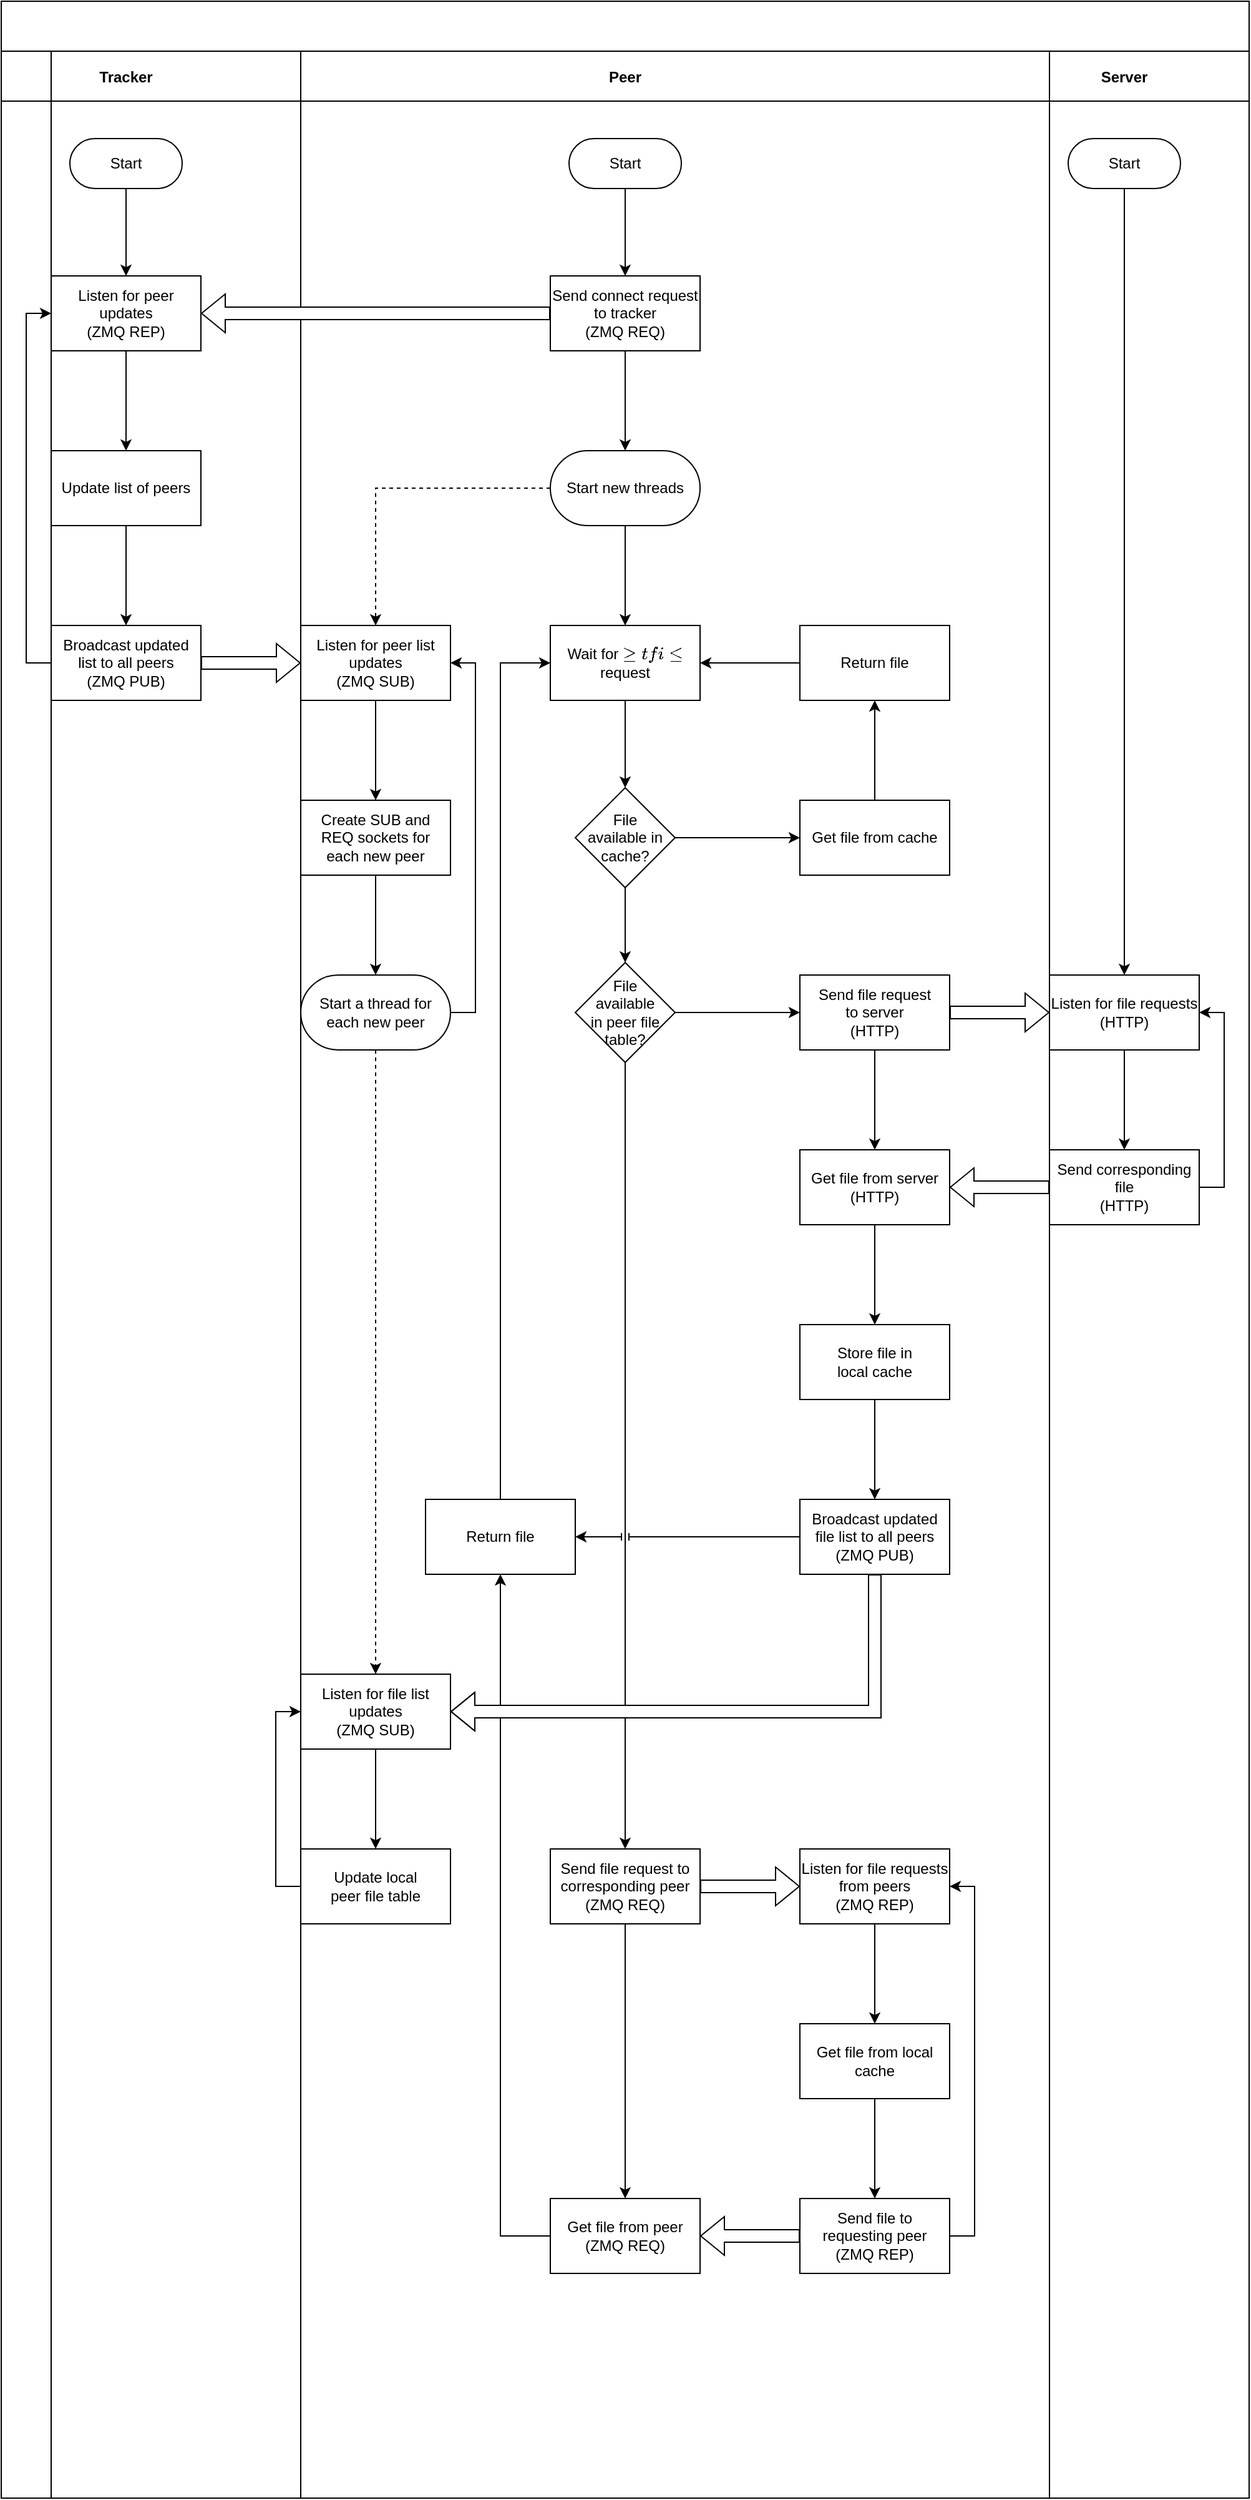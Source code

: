 <mxfile version="15.5.8" type="github">
  <diagram id="kgpKYQtTHZ0yAKxKKP6v" name="Page-1">
    <mxGraphModel dx="3054" dy="1208" grid="1" gridSize="10" guides="1" tooltips="1" connect="1" arrows="1" fold="1" page="1" pageScale="1" pageWidth="850" pageHeight="1100" math="0" shadow="0">
      <root>
        <mxCell id="0" />
        <mxCell id="1" parent="0" />
        <mxCell id="3nuBFxr9cyL0pnOWT2aG-1" value="" style="shape=table;childLayout=tableLayout;startSize=40;collapsible=0;recursiveResize=0;expand=0;fillColor=none;fontStyle=1" parent="1" vertex="1">
          <mxGeometry x="-60" y="70" width="1000" height="2000" as="geometry" />
        </mxCell>
        <mxCell id="3nuBFxr9cyL0pnOWT2aG-3" value="" style="shape=tableRow;horizontal=0;swimlaneHead=0;swimlaneBody=0;top=0;left=0;bottom=0;right=0;fillColor=none;points=[[0,0.5],[1,0.5]];portConstraint=eastwest;startSize=40;collapsible=0;recursiveResize=0;expand=0;fontStyle=1;" parent="3nuBFxr9cyL0pnOWT2aG-1" vertex="1">
          <mxGeometry y="40" width="1000" height="1960" as="geometry" />
        </mxCell>
        <mxCell id="3nuBFxr9cyL0pnOWT2aG-4" value="Tracker" style="swimlane;swimlaneHead=0;swimlaneBody=0;connectable=0;fillColor=none;startSize=40;collapsible=0;recursiveResize=0;expand=0;fontStyle=1;" parent="3nuBFxr9cyL0pnOWT2aG-3" vertex="1">
          <mxGeometry width="200" height="1960" as="geometry">
            <mxRectangle width="200" height="1960" as="alternateBounds" />
          </mxGeometry>
        </mxCell>
        <mxCell id="-Wg5E6yIQ6_IQyJF35NC-36" value="Update list of peers" style="whiteSpace=wrap;html=1;rounded=0;glass=0;arcSize=50;" parent="3nuBFxr9cyL0pnOWT2aG-4" vertex="1">
          <mxGeometry x="40" y="320" width="120" height="60" as="geometry" />
        </mxCell>
        <mxCell id="-Wg5E6yIQ6_IQyJF35NC-38" value="&lt;div&gt;Broadcast updated list to all peers&lt;/div&gt;&lt;div&gt;(ZMQ PUB)&lt;/div&gt;" style="whiteSpace=wrap;html=1;rounded=0;glass=0;arcSize=50;" parent="3nuBFxr9cyL0pnOWT2aG-4" vertex="1">
          <mxGeometry x="40" y="460" width="120" height="60" as="geometry" />
        </mxCell>
        <mxCell id="-Wg5E6yIQ6_IQyJF35NC-39" value="" style="edgeStyle=orthogonalEdgeStyle;rounded=0;orthogonalLoop=1;jettySize=auto;html=1;" parent="3nuBFxr9cyL0pnOWT2aG-4" source="-Wg5E6yIQ6_IQyJF35NC-36" target="-Wg5E6yIQ6_IQyJF35NC-38" edge="1">
          <mxGeometry relative="1" as="geometry" />
        </mxCell>
        <mxCell id="-Wg5E6yIQ6_IQyJF35NC-58" value="Start" style="rounded=1;whiteSpace=wrap;html=1;arcSize=50;" parent="3nuBFxr9cyL0pnOWT2aG-4" vertex="1">
          <mxGeometry x="55" y="70" width="90" height="40" as="geometry" />
        </mxCell>
        <mxCell id="3nuBFxr9cyL0pnOWT2aG-8" value="Peer" style="swimlane;swimlaneHead=0;swimlaneBody=0;connectable=0;fillColor=none;startSize=40;collapsible=0;recursiveResize=0;expand=0;fontStyle=1;" parent="3nuBFxr9cyL0pnOWT2aG-3" vertex="1">
          <mxGeometry x="200" width="600" height="1960" as="geometry">
            <mxRectangle width="600" height="1960" as="alternateBounds" />
          </mxGeometry>
        </mxCell>
        <mxCell id="3nuBFxr9cyL0pnOWT2aG-6" value="Start" style="rounded=1;whiteSpace=wrap;html=1;arcSize=50;" parent="3nuBFxr9cyL0pnOWT2aG-8" vertex="1">
          <mxGeometry x="255" y="70" width="90" height="40" as="geometry" />
        </mxCell>
        <mxCell id="-Wg5E6yIQ6_IQyJF35NC-44" value="&lt;div&gt;Listen for peer list updates&lt;/div&gt;&lt;div&gt;(ZMQ SUB)&lt;/div&gt;" style="whiteSpace=wrap;html=1;rounded=0;glass=0;arcSize=50;" parent="3nuBFxr9cyL0pnOWT2aG-8" vertex="1">
          <mxGeometry x="40" y="460" width="120" height="60" as="geometry" />
        </mxCell>
        <mxCell id="wjNufGtqsJr1eFAkO-c2-26" value="" style="edgeStyle=orthogonalEdgeStyle;rounded=0;orthogonalLoop=1;jettySize=auto;html=1;" edge="1" parent="3nuBFxr9cyL0pnOWT2aG-8" source="wjNufGtqsJr1eFAkO-c2-23" target="wjNufGtqsJr1eFAkO-c2-25">
          <mxGeometry relative="1" as="geometry" />
        </mxCell>
        <mxCell id="wjNufGtqsJr1eFAkO-c2-29" value="" style="edgeStyle=orthogonalEdgeStyle;rounded=0;orthogonalLoop=1;jettySize=auto;html=1;" edge="1" parent="3nuBFxr9cyL0pnOWT2aG-8" source="wjNufGtqsJr1eFAkO-c2-25" target="wjNufGtqsJr1eFAkO-c2-28">
          <mxGeometry relative="1" as="geometry" />
        </mxCell>
        <mxCell id="wjNufGtqsJr1eFAkO-c2-15" value="Wait for `get file` request" style="whiteSpace=wrap;html=1;rounded=0;glass=0;arcSize=50;" vertex="1" parent="3nuBFxr9cyL0pnOWT2aG-8">
          <mxGeometry x="240" y="460" width="120" height="60" as="geometry" />
        </mxCell>
        <mxCell id="wjNufGtqsJr1eFAkO-c2-45" style="edgeStyle=orthogonalEdgeStyle;rounded=0;orthogonalLoop=1;jettySize=auto;html=1;exitX=1;exitY=0.5;exitDx=0;exitDy=0;entryX=0;entryY=0.5;entryDx=0;entryDy=0;fillColor=default;" edge="1" parent="3nuBFxr9cyL0pnOWT2aG-8" source="wjNufGtqsJr1eFAkO-c2-19" target="wjNufGtqsJr1eFAkO-c2-43">
          <mxGeometry relative="1" as="geometry" />
        </mxCell>
        <mxCell id="wjNufGtqsJr1eFAkO-c2-19" value="&lt;div&gt;File&lt;/div&gt;&lt;div&gt;available in&lt;/div&gt;&lt;div&gt;cache?&lt;/div&gt;" style="rhombus;whiteSpace=wrap;html=1;rounded=0;glass=0;arcSize=50;" vertex="1" parent="3nuBFxr9cyL0pnOWT2aG-8">
          <mxGeometry x="260" y="590" width="80" height="80" as="geometry" />
        </mxCell>
        <mxCell id="wjNufGtqsJr1eFAkO-c2-20" value="" style="edgeStyle=orthogonalEdgeStyle;rounded=0;orthogonalLoop=1;jettySize=auto;html=1;" edge="1" parent="3nuBFxr9cyL0pnOWT2aG-8" source="wjNufGtqsJr1eFAkO-c2-15" target="wjNufGtqsJr1eFAkO-c2-19">
          <mxGeometry relative="1" as="geometry" />
        </mxCell>
        <mxCell id="wjNufGtqsJr1eFAkO-c2-23" value="&lt;div&gt;File&lt;/div&gt;&lt;div&gt;available&lt;/div&gt;&lt;div&gt;in peer file&lt;/div&gt;&lt;div&gt;table?&lt;br&gt;&lt;/div&gt;" style="rhombus;whiteSpace=wrap;html=1;rounded=0;glass=0;arcSize=50;" vertex="1" parent="3nuBFxr9cyL0pnOWT2aG-8">
          <mxGeometry x="260" y="730" width="80" height="80" as="geometry" />
        </mxCell>
        <mxCell id="wjNufGtqsJr1eFAkO-c2-24" value="" style="edgeStyle=orthogonalEdgeStyle;rounded=0;orthogonalLoop=1;jettySize=auto;html=1;" edge="1" parent="3nuBFxr9cyL0pnOWT2aG-8" source="wjNufGtqsJr1eFAkO-c2-19" target="wjNufGtqsJr1eFAkO-c2-23">
          <mxGeometry relative="1" as="geometry" />
        </mxCell>
        <mxCell id="wjNufGtqsJr1eFAkO-c2-37" style="edgeStyle=orthogonalEdgeStyle;rounded=0;orthogonalLoop=1;jettySize=auto;html=1;exitX=1;exitY=0.5;exitDx=0;exitDy=0;entryX=0;entryY=0.5;entryDx=0;entryDy=0;shape=flexArrow;fillColor=default;" edge="1" parent="3nuBFxr9cyL0pnOWT2aG-8" source="wjNufGtqsJr1eFAkO-c2-25" target="wjNufGtqsJr1eFAkO-c2-3">
          <mxGeometry relative="1" as="geometry" />
        </mxCell>
        <mxCell id="wjNufGtqsJr1eFAkO-c2-25" value="&lt;div&gt;Send file request to corresponding peer&lt;/div&gt;&lt;div&gt;(ZMQ REQ)&lt;br&gt;&lt;/div&gt;" style="whiteSpace=wrap;html=1;rounded=0;glass=0;arcSize=50;" vertex="1" parent="3nuBFxr9cyL0pnOWT2aG-8">
          <mxGeometry x="240" y="1440" width="120" height="60" as="geometry" />
        </mxCell>
        <mxCell id="wjNufGtqsJr1eFAkO-c2-73" style="edgeStyle=orthogonalEdgeStyle;rounded=0;orthogonalLoop=1;jettySize=auto;html=1;exitX=0;exitY=0.5;exitDx=0;exitDy=0;entryX=0.5;entryY=1;entryDx=0;entryDy=0;fillColor=default;" edge="1" parent="3nuBFxr9cyL0pnOWT2aG-8" source="wjNufGtqsJr1eFAkO-c2-28" target="wjNufGtqsJr1eFAkO-c2-40">
          <mxGeometry relative="1" as="geometry" />
        </mxCell>
        <mxCell id="wjNufGtqsJr1eFAkO-c2-28" value="&lt;div&gt;Get file from peer&lt;/div&gt;&lt;div&gt;(ZMQ REQ)&lt;br&gt;&lt;/div&gt;" style="whiteSpace=wrap;html=1;rounded=0;glass=0;arcSize=50;" vertex="1" parent="3nuBFxr9cyL0pnOWT2aG-8">
          <mxGeometry x="240" y="1720" width="120" height="60" as="geometry" />
        </mxCell>
        <mxCell id="wjNufGtqsJr1eFAkO-c2-3" value="&lt;div&gt;Listen for file requests from peers&lt;/div&gt;&lt;div&gt;(ZMQ REP)&lt;br&gt;&lt;/div&gt;" style="whiteSpace=wrap;html=1;rounded=0;glass=0;arcSize=50;" vertex="1" parent="3nuBFxr9cyL0pnOWT2aG-8">
          <mxGeometry x="440" y="1440" width="120" height="60" as="geometry" />
        </mxCell>
        <mxCell id="wjNufGtqsJr1eFAkO-c2-5" value="&lt;div&gt;Get file from local cache&lt;/div&gt;" style="whiteSpace=wrap;html=1;rounded=0;glass=0;arcSize=50;" vertex="1" parent="3nuBFxr9cyL0pnOWT2aG-8">
          <mxGeometry x="440" y="1580" width="120" height="60" as="geometry" />
        </mxCell>
        <mxCell id="wjNufGtqsJr1eFAkO-c2-34" style="edgeStyle=orthogonalEdgeStyle;rounded=0;orthogonalLoop=1;jettySize=auto;html=1;exitX=1;exitY=0.5;exitDx=0;exitDy=0;entryX=1;entryY=0.5;entryDx=0;entryDy=0;" edge="1" parent="3nuBFxr9cyL0pnOWT2aG-8" source="wjNufGtqsJr1eFAkO-c2-7" target="wjNufGtqsJr1eFAkO-c2-3">
          <mxGeometry relative="1" as="geometry" />
        </mxCell>
        <mxCell id="wjNufGtqsJr1eFAkO-c2-39" style="edgeStyle=orthogonalEdgeStyle;shape=flexArrow;rounded=0;orthogonalLoop=1;jettySize=auto;html=1;exitX=0;exitY=0.5;exitDx=0;exitDy=0;entryX=1;entryY=0.5;entryDx=0;entryDy=0;fillColor=default;" edge="1" parent="3nuBFxr9cyL0pnOWT2aG-8" source="wjNufGtqsJr1eFAkO-c2-7" target="wjNufGtqsJr1eFAkO-c2-28">
          <mxGeometry relative="1" as="geometry" />
        </mxCell>
        <mxCell id="wjNufGtqsJr1eFAkO-c2-7" value="&lt;div&gt;Send file to requesting peer&lt;/div&gt;&lt;div&gt;(ZMQ REP)&lt;br&gt;&lt;/div&gt;" style="whiteSpace=wrap;html=1;rounded=0;glass=0;arcSize=50;" vertex="1" parent="3nuBFxr9cyL0pnOWT2aG-8">
          <mxGeometry x="440" y="1720" width="120" height="60" as="geometry" />
        </mxCell>
        <mxCell id="wjNufGtqsJr1eFAkO-c2-6" value="" style="edgeStyle=orthogonalEdgeStyle;rounded=0;orthogonalLoop=1;jettySize=auto;html=1;" edge="1" parent="3nuBFxr9cyL0pnOWT2aG-8" source="wjNufGtqsJr1eFAkO-c2-3" target="wjNufGtqsJr1eFAkO-c2-5">
          <mxGeometry relative="1" as="geometry" />
        </mxCell>
        <mxCell id="wjNufGtqsJr1eFAkO-c2-8" value="" style="edgeStyle=orthogonalEdgeStyle;rounded=0;orthogonalLoop=1;jettySize=auto;html=1;" edge="1" parent="3nuBFxr9cyL0pnOWT2aG-8" source="wjNufGtqsJr1eFAkO-c2-5" target="wjNufGtqsJr1eFAkO-c2-7">
          <mxGeometry relative="1" as="geometry" />
        </mxCell>
        <mxCell id="wjNufGtqsJr1eFAkO-c2-43" value="Get file from cache" style="whiteSpace=wrap;html=1;rounded=0;glass=0;arcSize=50;" vertex="1" parent="3nuBFxr9cyL0pnOWT2aG-8">
          <mxGeometry x="440" y="600" width="120" height="60" as="geometry" />
        </mxCell>
        <mxCell id="wjNufGtqsJr1eFAkO-c2-49" value="&lt;div&gt;Send file request&lt;/div&gt;&lt;div&gt;to server&lt;/div&gt;&lt;div&gt;(HTTP)&lt;br&gt;&lt;/div&gt;" style="whiteSpace=wrap;html=1;rounded=0;glass=0;arcSize=50;" vertex="1" parent="3nuBFxr9cyL0pnOWT2aG-8">
          <mxGeometry x="440" y="740" width="120" height="60" as="geometry" />
        </mxCell>
        <mxCell id="wjNufGtqsJr1eFAkO-c2-50" value="" style="edgeStyle=orthogonalEdgeStyle;rounded=0;orthogonalLoop=1;jettySize=auto;html=1;fillColor=default;" edge="1" parent="3nuBFxr9cyL0pnOWT2aG-8" source="wjNufGtqsJr1eFAkO-c2-23" target="wjNufGtqsJr1eFAkO-c2-49">
          <mxGeometry relative="1" as="geometry" />
        </mxCell>
        <mxCell id="-Wg5E6yIQ6_IQyJF35NC-72" value="&lt;div&gt;Listen for file list updates&lt;/div&gt;&lt;div&gt;(ZMQ SUB)&lt;br&gt;&lt;/div&gt;" style="whiteSpace=wrap;html=1;rounded=0;glass=0;arcSize=50;" parent="3nuBFxr9cyL0pnOWT2aG-8" vertex="1">
          <mxGeometry x="40" y="1300" width="120" height="60" as="geometry" />
        </mxCell>
        <mxCell id="wjNufGtqsJr1eFAkO-c2-9" value="&lt;div&gt;Update local&lt;/div&gt;&lt;div&gt;peer file table&lt;/div&gt;" style="whiteSpace=wrap;html=1;rounded=0;glass=0;arcSize=50;" vertex="1" parent="3nuBFxr9cyL0pnOWT2aG-8">
          <mxGeometry x="40" y="1440" width="120" height="60" as="geometry" />
        </mxCell>
        <mxCell id="wjNufGtqsJr1eFAkO-c2-10" value="" style="edgeStyle=orthogonalEdgeStyle;rounded=0;orthogonalLoop=1;jettySize=auto;html=1;" edge="1" parent="3nuBFxr9cyL0pnOWT2aG-8" source="-Wg5E6yIQ6_IQyJF35NC-72" target="wjNufGtqsJr1eFAkO-c2-9">
          <mxGeometry relative="1" as="geometry" />
        </mxCell>
        <mxCell id="wjNufGtqsJr1eFAkO-c2-12" style="edgeStyle=orthogonalEdgeStyle;rounded=0;orthogonalLoop=1;jettySize=auto;html=1;exitX=0;exitY=0.5;exitDx=0;exitDy=0;entryX=0;entryY=0.5;entryDx=0;entryDy=0;" edge="1" parent="3nuBFxr9cyL0pnOWT2aG-8" source="wjNufGtqsJr1eFAkO-c2-9" target="-Wg5E6yIQ6_IQyJF35NC-72">
          <mxGeometry relative="1" as="geometry" />
        </mxCell>
        <mxCell id="wjNufGtqsJr1eFAkO-c2-74" style="edgeStyle=orthogonalEdgeStyle;rounded=0;orthogonalLoop=1;jettySize=auto;html=1;exitX=0.5;exitY=0;exitDx=0;exitDy=0;entryX=0;entryY=0.5;entryDx=0;entryDy=0;fillColor=default;" edge="1" parent="3nuBFxr9cyL0pnOWT2aG-8" source="wjNufGtqsJr1eFAkO-c2-40" target="wjNufGtqsJr1eFAkO-c2-15">
          <mxGeometry relative="1" as="geometry" />
        </mxCell>
        <mxCell id="wjNufGtqsJr1eFAkO-c2-40" value="Return file" style="whiteSpace=wrap;html=1;rounded=0;glass=0;arcSize=50;" vertex="1" parent="3nuBFxr9cyL0pnOWT2aG-8">
          <mxGeometry x="140" y="1160" width="120" height="60" as="geometry" />
        </mxCell>
        <mxCell id="3nuBFxr9cyL0pnOWT2aG-11" value="Server" style="swimlane;swimlaneHead=0;swimlaneBody=0;connectable=0;fillColor=none;startSize=40;collapsible=0;recursiveResize=0;expand=0;fontStyle=1;" parent="3nuBFxr9cyL0pnOWT2aG-3" vertex="1">
          <mxGeometry x="800" width="200" height="1960" as="geometry">
            <mxRectangle width="200" height="1960" as="alternateBounds" />
          </mxGeometry>
        </mxCell>
        <mxCell id="3nuBFxr9cyL0pnOWT2aG-14" value="Start" style="rounded=1;whiteSpace=wrap;html=1;arcSize=50;" parent="3nuBFxr9cyL0pnOWT2aG-11" vertex="1">
          <mxGeometry x="55" y="70" width="90" height="40" as="geometry" />
        </mxCell>
        <mxCell id="wjNufGtqsJr1eFAkO-c2-51" value="&lt;div&gt;Listen for file requests&lt;/div&gt;&lt;div&gt;(HTTP)&lt;br&gt;&lt;/div&gt;" style="whiteSpace=wrap;html=1;rounded=0;arcSize=50;" vertex="1" parent="3nuBFxr9cyL0pnOWT2aG-11">
          <mxGeometry x="40" y="740" width="120" height="60" as="geometry" />
        </mxCell>
        <mxCell id="wjNufGtqsJr1eFAkO-c2-52" value="" style="edgeStyle=orthogonalEdgeStyle;rounded=0;orthogonalLoop=1;jettySize=auto;html=1;fillColor=default;" edge="1" parent="3nuBFxr9cyL0pnOWT2aG-11" source="3nuBFxr9cyL0pnOWT2aG-14" target="wjNufGtqsJr1eFAkO-c2-51">
          <mxGeometry relative="1" as="geometry" />
        </mxCell>
        <mxCell id="-Wg5E6yIQ6_IQyJF35NC-65" style="edgeStyle=orthogonalEdgeStyle;rounded=0;orthogonalLoop=1;jettySize=auto;html=1;exitX=1;exitY=0.5;exitDx=0;exitDy=0;entryX=0;entryY=0.5;entryDx=0;entryDy=0;shape=flexArrow;fillColor=default;" parent="3nuBFxr9cyL0pnOWT2aG-3" source="-Wg5E6yIQ6_IQyJF35NC-38" target="-Wg5E6yIQ6_IQyJF35NC-44" edge="1">
          <mxGeometry relative="1" as="geometry" />
        </mxCell>
        <mxCell id="wjNufGtqsJr1eFAkO-c2-53" style="edgeStyle=orthogonalEdgeStyle;rounded=0;orthogonalLoop=1;jettySize=auto;html=1;exitX=1;exitY=0.5;exitDx=0;exitDy=0;entryX=0;entryY=0.5;entryDx=0;entryDy=0;fillColor=default;shape=flexArrow;" edge="1" parent="3nuBFxr9cyL0pnOWT2aG-3" source="wjNufGtqsJr1eFAkO-c2-49" target="wjNufGtqsJr1eFAkO-c2-51">
          <mxGeometry relative="1" as="geometry" />
        </mxCell>
        <mxCell id="-Wg5E6yIQ6_IQyJF35NC-41" value="" style="edgeStyle=orthogonalEdgeStyle;rounded=0;orthogonalLoop=1;jettySize=auto;html=1;" parent="1" source="-Wg5E6yIQ6_IQyJF35NC-34" target="-Wg5E6yIQ6_IQyJF35NC-40" edge="1">
          <mxGeometry relative="1" as="geometry" />
        </mxCell>
        <mxCell id="-Wg5E6yIQ6_IQyJF35NC-63" style="edgeStyle=orthogonalEdgeStyle;rounded=0;orthogonalLoop=1;jettySize=auto;html=1;exitX=0;exitY=0.5;exitDx=0;exitDy=0;entryX=1;entryY=0.5;entryDx=0;entryDy=0;shape=flexArrow;fillColor=default;" parent="1" source="-Wg5E6yIQ6_IQyJF35NC-34" target="-Wg5E6yIQ6_IQyJF35NC-60" edge="1">
          <mxGeometry relative="1" as="geometry" />
        </mxCell>
        <mxCell id="-Wg5E6yIQ6_IQyJF35NC-34" value="&lt;div&gt;Send connect request to tracker&lt;/div&gt;&lt;div&gt;(ZMQ REQ)&lt;br&gt;&lt;/div&gt;" style="whiteSpace=wrap;html=1;rounded=0;arcSize=50;glass=0;" parent="1" vertex="1">
          <mxGeometry x="380" y="290" width="120" height="60" as="geometry" />
        </mxCell>
        <mxCell id="-Wg5E6yIQ6_IQyJF35NC-35" value="" style="edgeStyle=orthogonalEdgeStyle;rounded=0;orthogonalLoop=1;jettySize=auto;html=1;" parent="1" source="3nuBFxr9cyL0pnOWT2aG-6" target="-Wg5E6yIQ6_IQyJF35NC-34" edge="1">
          <mxGeometry relative="1" as="geometry" />
        </mxCell>
        <mxCell id="-Wg5E6yIQ6_IQyJF35NC-45" value="" style="edgeStyle=orthogonalEdgeStyle;rounded=0;orthogonalLoop=1;jettySize=auto;html=1;dashed=1;" parent="1" source="-Wg5E6yIQ6_IQyJF35NC-40" target="-Wg5E6yIQ6_IQyJF35NC-44" edge="1">
          <mxGeometry relative="1" as="geometry" />
        </mxCell>
        <mxCell id="wjNufGtqsJr1eFAkO-c2-35" style="edgeStyle=orthogonalEdgeStyle;rounded=0;orthogonalLoop=1;jettySize=auto;html=1;exitX=0.5;exitY=1;exitDx=0;exitDy=0;entryX=0.5;entryY=0;entryDx=0;entryDy=0;" edge="1" parent="1" source="-Wg5E6yIQ6_IQyJF35NC-40" target="wjNufGtqsJr1eFAkO-c2-15">
          <mxGeometry relative="1" as="geometry" />
        </mxCell>
        <mxCell id="-Wg5E6yIQ6_IQyJF35NC-40" value="&lt;div&gt;Start new threads&lt;/div&gt;" style="whiteSpace=wrap;html=1;rounded=1;glass=0;arcSize=50;" parent="1" vertex="1">
          <mxGeometry x="380" y="430" width="120" height="60" as="geometry" />
        </mxCell>
        <mxCell id="-Wg5E6yIQ6_IQyJF35NC-64" style="edgeStyle=orthogonalEdgeStyle;rounded=0;orthogonalLoop=1;jettySize=auto;html=1;exitX=0.5;exitY=1;exitDx=0;exitDy=0;entryX=0.5;entryY=0;entryDx=0;entryDy=0;" parent="1" source="-Wg5E6yIQ6_IQyJF35NC-60" target="-Wg5E6yIQ6_IQyJF35NC-36" edge="1">
          <mxGeometry relative="1" as="geometry" />
        </mxCell>
        <mxCell id="-Wg5E6yIQ6_IQyJF35NC-60" value="&lt;div&gt;Listen for peer updates&lt;/div&gt;&lt;div&gt;(ZMQ REP)&lt;br&gt;&lt;/div&gt;" style="whiteSpace=wrap;html=1;rounded=0;glass=0;arcSize=50;" parent="1" vertex="1">
          <mxGeometry x="-20" y="290" width="120" height="60" as="geometry" />
        </mxCell>
        <mxCell id="-Wg5E6yIQ6_IQyJF35NC-62" style="edgeStyle=orthogonalEdgeStyle;rounded=0;orthogonalLoop=1;jettySize=auto;html=1;exitX=0.5;exitY=1;exitDx=0;exitDy=0;entryX=0.5;entryY=0;entryDx=0;entryDy=0;" parent="1" source="-Wg5E6yIQ6_IQyJF35NC-58" target="-Wg5E6yIQ6_IQyJF35NC-60" edge="1">
          <mxGeometry relative="1" as="geometry" />
        </mxCell>
        <mxCell id="-Wg5E6yIQ6_IQyJF35NC-66" style="edgeStyle=orthogonalEdgeStyle;rounded=0;orthogonalLoop=1;jettySize=auto;html=1;exitX=0;exitY=0.5;exitDx=0;exitDy=0;entryX=0;entryY=0.5;entryDx=0;entryDy=0;" parent="1" source="-Wg5E6yIQ6_IQyJF35NC-38" target="-Wg5E6yIQ6_IQyJF35NC-60" edge="1">
          <mxGeometry relative="1" as="geometry" />
        </mxCell>
        <mxCell id="-Wg5E6yIQ6_IQyJF35NC-70" value="" style="edgeStyle=orthogonalEdgeStyle;rounded=0;orthogonalLoop=1;jettySize=auto;html=1;fillColor=default;" parent="1" source="-Wg5E6yIQ6_IQyJF35NC-67" target="-Wg5E6yIQ6_IQyJF35NC-69" edge="1">
          <mxGeometry relative="1" as="geometry" />
        </mxCell>
        <mxCell id="-Wg5E6yIQ6_IQyJF35NC-67" value="&lt;div&gt;Create SUB and&lt;/div&gt;&lt;div&gt;REQ sockets for&lt;/div&gt;&lt;div&gt;each new peer&lt;/div&gt;" style="whiteSpace=wrap;html=1;rounded=0;glass=0;arcSize=50;" parent="1" vertex="1">
          <mxGeometry x="180" y="710" width="120" height="60" as="geometry" />
        </mxCell>
        <mxCell id="-Wg5E6yIQ6_IQyJF35NC-68" value="" style="edgeStyle=orthogonalEdgeStyle;rounded=0;orthogonalLoop=1;jettySize=auto;html=1;fillColor=default;" parent="1" source="-Wg5E6yIQ6_IQyJF35NC-44" target="-Wg5E6yIQ6_IQyJF35NC-67" edge="1">
          <mxGeometry relative="1" as="geometry" />
        </mxCell>
        <mxCell id="-Wg5E6yIQ6_IQyJF35NC-71" style="edgeStyle=orthogonalEdgeStyle;rounded=0;orthogonalLoop=1;jettySize=auto;html=1;exitX=1;exitY=0.5;exitDx=0;exitDy=0;entryX=1;entryY=0.5;entryDx=0;entryDy=0;fillColor=default;" parent="1" source="-Wg5E6yIQ6_IQyJF35NC-69" target="-Wg5E6yIQ6_IQyJF35NC-44" edge="1">
          <mxGeometry relative="1" as="geometry" />
        </mxCell>
        <mxCell id="-Wg5E6yIQ6_IQyJF35NC-73" value="" style="edgeStyle=orthogonalEdgeStyle;rounded=0;orthogonalLoop=1;jettySize=auto;html=1;fillColor=default;dashed=1;" parent="1" source="-Wg5E6yIQ6_IQyJF35NC-69" target="-Wg5E6yIQ6_IQyJF35NC-72" edge="1">
          <mxGeometry relative="1" as="geometry" />
        </mxCell>
        <mxCell id="-Wg5E6yIQ6_IQyJF35NC-69" value="&lt;div&gt;Start a thread for each new peer&lt;br&gt;&lt;/div&gt;" style="whiteSpace=wrap;html=1;rounded=1;glass=0;arcSize=50;" parent="1" vertex="1">
          <mxGeometry x="180" y="850" width="120" height="60" as="geometry" />
        </mxCell>
        <mxCell id="wjNufGtqsJr1eFAkO-c2-69" style="edgeStyle=orthogonalEdgeStyle;rounded=0;orthogonalLoop=1;jettySize=auto;html=1;exitX=0;exitY=0.5;exitDx=0;exitDy=0;entryX=1;entryY=0.5;entryDx=0;entryDy=0;fillColor=default;" edge="1" parent="1" source="wjNufGtqsJr1eFAkO-c2-46" target="wjNufGtqsJr1eFAkO-c2-15">
          <mxGeometry relative="1" as="geometry" />
        </mxCell>
        <mxCell id="wjNufGtqsJr1eFAkO-c2-46" value="Return file" style="whiteSpace=wrap;html=1;rounded=0;glass=0;arcSize=50;" vertex="1" parent="1">
          <mxGeometry x="580" y="570" width="120" height="60" as="geometry" />
        </mxCell>
        <mxCell id="wjNufGtqsJr1eFAkO-c2-47" value="" style="edgeStyle=orthogonalEdgeStyle;rounded=0;orthogonalLoop=1;jettySize=auto;html=1;fillColor=default;" edge="1" parent="1" source="wjNufGtqsJr1eFAkO-c2-43" target="wjNufGtqsJr1eFAkO-c2-46">
          <mxGeometry relative="1" as="geometry" />
        </mxCell>
        <mxCell id="wjNufGtqsJr1eFAkO-c2-62" style="edgeStyle=orthogonalEdgeStyle;rounded=0;orthogonalLoop=1;jettySize=auto;html=1;exitX=1;exitY=0.5;exitDx=0;exitDy=0;entryX=1;entryY=0.5;entryDx=0;entryDy=0;fillColor=default;" edge="1" parent="1" source="wjNufGtqsJr1eFAkO-c2-55" target="wjNufGtqsJr1eFAkO-c2-51">
          <mxGeometry relative="1" as="geometry" />
        </mxCell>
        <mxCell id="wjNufGtqsJr1eFAkO-c2-64" style="edgeStyle=orthogonalEdgeStyle;shape=flexArrow;rounded=0;orthogonalLoop=1;jettySize=auto;html=1;exitX=0;exitY=0.5;exitDx=0;exitDy=0;entryX=1;entryY=0.5;entryDx=0;entryDy=0;fillColor=default;" edge="1" parent="1" source="wjNufGtqsJr1eFAkO-c2-55" target="wjNufGtqsJr1eFAkO-c2-59">
          <mxGeometry relative="1" as="geometry" />
        </mxCell>
        <mxCell id="wjNufGtqsJr1eFAkO-c2-55" value="&lt;div&gt;Send corresponding file&lt;/div&gt;&lt;div&gt;(HTTP)&lt;br&gt;&lt;/div&gt;" style="whiteSpace=wrap;html=1;rounded=0;arcSize=50;" vertex="1" parent="1">
          <mxGeometry x="780" y="990" width="120" height="60" as="geometry" />
        </mxCell>
        <mxCell id="wjNufGtqsJr1eFAkO-c2-56" value="" style="edgeStyle=orthogonalEdgeStyle;rounded=0;orthogonalLoop=1;jettySize=auto;html=1;fillColor=default;" edge="1" parent="1" source="wjNufGtqsJr1eFAkO-c2-51" target="wjNufGtqsJr1eFAkO-c2-55">
          <mxGeometry relative="1" as="geometry" />
        </mxCell>
        <mxCell id="wjNufGtqsJr1eFAkO-c2-66" value="" style="edgeStyle=orthogonalEdgeStyle;rounded=0;orthogonalLoop=1;jettySize=auto;html=1;fillColor=default;" edge="1" parent="1" source="wjNufGtqsJr1eFAkO-c2-59" target="wjNufGtqsJr1eFAkO-c2-65">
          <mxGeometry relative="1" as="geometry" />
        </mxCell>
        <mxCell id="wjNufGtqsJr1eFAkO-c2-59" value="&lt;div&gt;Get file from server&lt;/div&gt;&lt;div&gt;(HTTP)&lt;br&gt;&lt;/div&gt;" style="whiteSpace=wrap;html=1;rounded=0;glass=0;arcSize=50;" vertex="1" parent="1">
          <mxGeometry x="580" y="990" width="120" height="60" as="geometry" />
        </mxCell>
        <mxCell id="wjNufGtqsJr1eFAkO-c2-60" value="" style="edgeStyle=orthogonalEdgeStyle;rounded=0;orthogonalLoop=1;jettySize=auto;html=1;fillColor=default;" edge="1" parent="1" source="wjNufGtqsJr1eFAkO-c2-49" target="wjNufGtqsJr1eFAkO-c2-59">
          <mxGeometry relative="1" as="geometry" />
        </mxCell>
        <mxCell id="wjNufGtqsJr1eFAkO-c2-71" value="" style="edgeStyle=orthogonalEdgeStyle;rounded=0;orthogonalLoop=1;jettySize=auto;html=1;fillColor=default;" edge="1" parent="1" source="wjNufGtqsJr1eFAkO-c2-65" target="wjNufGtqsJr1eFAkO-c2-70">
          <mxGeometry relative="1" as="geometry" />
        </mxCell>
        <mxCell id="wjNufGtqsJr1eFAkO-c2-65" value="&lt;div&gt;Store file in&lt;/div&gt;&lt;div&gt;local cache&lt;/div&gt;" style="whiteSpace=wrap;html=1;rounded=0;glass=0;arcSize=50;" vertex="1" parent="1">
          <mxGeometry x="580" y="1130" width="120" height="60" as="geometry" />
        </mxCell>
        <mxCell id="wjNufGtqsJr1eFAkO-c2-77" style="edgeStyle=orthogonalEdgeStyle;rounded=0;orthogonalLoop=1;jettySize=auto;html=1;exitX=0;exitY=0.5;exitDx=0;exitDy=0;entryX=1;entryY=0.5;entryDx=0;entryDy=0;fillColor=default;jumpStyle=line;" edge="1" parent="1" source="wjNufGtqsJr1eFAkO-c2-70" target="wjNufGtqsJr1eFAkO-c2-40">
          <mxGeometry relative="1" as="geometry" />
        </mxCell>
        <mxCell id="wjNufGtqsJr1eFAkO-c2-78" style="edgeStyle=orthogonalEdgeStyle;rounded=0;orthogonalLoop=1;jettySize=auto;html=1;exitX=0.5;exitY=1;exitDx=0;exitDy=0;entryX=1;entryY=0.5;entryDx=0;entryDy=0;fillColor=default;shape=flexArrow;" edge="1" parent="1" source="wjNufGtqsJr1eFAkO-c2-70" target="-Wg5E6yIQ6_IQyJF35NC-72">
          <mxGeometry relative="1" as="geometry" />
        </mxCell>
        <mxCell id="wjNufGtqsJr1eFAkO-c2-70" value="&lt;div&gt;Broadcast updated file list to all peers&lt;/div&gt;&lt;div&gt;(ZMQ PUB)&lt;br&gt;&lt;/div&gt;" style="whiteSpace=wrap;html=1;rounded=0;glass=0;arcSize=50;" vertex="1" parent="1">
          <mxGeometry x="580" y="1270" width="120" height="60" as="geometry" />
        </mxCell>
      </root>
    </mxGraphModel>
  </diagram>
</mxfile>
